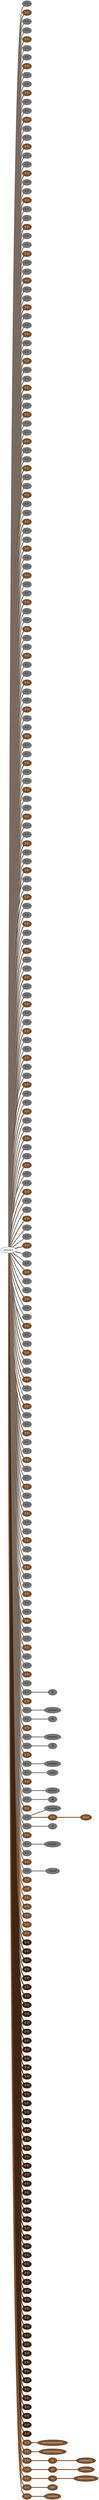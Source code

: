 graph {
 graph [rankdir=LR]
"1" [qtype="pendant_node", pendant_colors="#777777", pendant_ply="S", pendant_attach="U", pendant_length="0.0", label="S U", style=filled, fillcolor="#777777", fontcolor="#000000"]
"primary" -- "1" [qtype="pendant_link",penwidth=5,color="#777777"]
"2" [qtype="pendant_node", pendant_colors="#7D512D", pendant_ply="S", pendant_attach="U", pendant_length="0.0", label="S U", style=filled, fillcolor="#7D512D", fontcolor="#ffffff"]
"primary" -- "2" [qtype="pendant_link",penwidth=5,color="#7D512D"]
"3" [qtype="pendant_node", pendant_colors="#777777", pendant_ply="S", pendant_attach="U", pendant_length="0.0", label="S U", style=filled, fillcolor="#777777", fontcolor="#000000"]
"primary" -- "3" [qtype="pendant_link",penwidth=5,color="#777777"]
"4" [qtype="pendant_node", pendant_colors="#777777", pendant_ply="S", pendant_attach="U", pendant_length="0.0", label="S U", style=filled, fillcolor="#777777", fontcolor="#000000"]
"primary" -- "4" [qtype="pendant_link",penwidth=5,color="#777777"]
"5" [qtype="pendant_node", pendant_colors="#7D512D", pendant_ply="S", pendant_attach="U", pendant_length="0.0", label="S U", style=filled, fillcolor="#7D512D", fontcolor="#ffffff"]
"primary" -- "5" [qtype="pendant_link",penwidth=5,color="#7D512D"]
"6" [qtype="pendant_node", pendant_colors="#777777", pendant_ply="S", pendant_attach="U", pendant_length="0.0", label="S U", style=filled, fillcolor="#777777", fontcolor="#000000"]
"primary" -- "6" [qtype="pendant_link",penwidth=5,color="#777777"]
"7" [qtype="pendant_node", pendant_colors="#777777", pendant_ply="S", pendant_attach="U", pendant_length="0.0", label="S U", style=filled, fillcolor="#777777", fontcolor="#000000"]
"primary" -- "7" [qtype="pendant_link",penwidth=5,color="#777777"]
"8" [qtype="pendant_node", pendant_colors="#7D512D", pendant_ply="S", pendant_attach="U", pendant_length="0.0", label="S U", style=filled, fillcolor="#7D512D", fontcolor="#ffffff"]
"primary" -- "8" [qtype="pendant_link",penwidth=5,color="#7D512D"]
"9" [qtype="pendant_node", pendant_colors="#777777", pendant_ply="S", pendant_attach="U", pendant_length="0.0", label="S U", style=filled, fillcolor="#777777", fontcolor="#000000"]
"primary" -- "9" [qtype="pendant_link",penwidth=5,color="#777777"]
"10" [qtype="pendant_node", pendant_colors="#777777", pendant_ply="S", pendant_attach="U", pendant_length="0.0", label="S U", style=filled, fillcolor="#777777", fontcolor="#000000"]
"primary" -- "10" [qtype="pendant_link",penwidth=5,color="#777777"]
"11" [qtype="pendant_node", pendant_colors="#7D512D", pendant_ply="S", pendant_attach="U", pendant_length="0.0", label="S U", style=filled, fillcolor="#7D512D", fontcolor="#ffffff"]
"primary" -- "11" [qtype="pendant_link",penwidth=5,color="#7D512D"]
"12" [qtype="pendant_node", pendant_colors="#777777", pendant_ply="S", pendant_attach="U", pendant_length="0.0", label="S U", style=filled, fillcolor="#777777", fontcolor="#000000"]
"primary" -- "12" [qtype="pendant_link",penwidth=5,color="#777777"]
"13" [qtype="pendant_node", pendant_colors="#777777", pendant_ply="S", pendant_attach="U", pendant_length="0.0", label="S U", style=filled, fillcolor="#777777", fontcolor="#000000"]
"primary" -- "13" [qtype="pendant_link",penwidth=5,color="#777777"]
"14" [qtype="pendant_node", pendant_colors="#7D512D", pendant_ply="S", pendant_attach="U", pendant_length="0.0", label="S U", style=filled, fillcolor="#7D512D", fontcolor="#ffffff"]
"primary" -- "14" [qtype="pendant_link",penwidth=5,color="#7D512D"]
"15" [qtype="pendant_node", pendant_colors="#777777", pendant_ply="S", pendant_attach="U", pendant_length="0.0", label="S U", style=filled, fillcolor="#777777", fontcolor="#000000"]
"primary" -- "15" [qtype="pendant_link",penwidth=5,color="#777777"]
"16" [qtype="pendant_node", pendant_colors="#777777", pendant_ply="S", pendant_attach="U", pendant_length="0.0", label="S U", style=filled, fillcolor="#777777", fontcolor="#000000"]
"primary" -- "16" [qtype="pendant_link",penwidth=5,color="#777777"]
"17" [qtype="pendant_node", pendant_colors="#7D512D", pendant_ply="S", pendant_attach="U", pendant_length="0.0", label="S U", style=filled, fillcolor="#7D512D", fontcolor="#ffffff"]
"primary" -- "17" [qtype="pendant_link",penwidth=5,color="#7D512D"]
"18" [qtype="pendant_node", pendant_colors="#777777", pendant_ply="S", pendant_attach="U", pendant_length="0.0", label="S U", style=filled, fillcolor="#777777", fontcolor="#000000"]
"primary" -- "18" [qtype="pendant_link",penwidth=5,color="#777777"]
"19" [qtype="pendant_node", pendant_colors="#777777", pendant_ply="S", pendant_attach="U", pendant_length="0.0", label="S U", style=filled, fillcolor="#777777", fontcolor="#000000"]
"primary" -- "19" [qtype="pendant_link",penwidth=5,color="#777777"]
"20" [qtype="pendant_node", pendant_colors="#7D512D", pendant_ply="S", pendant_attach="U", pendant_length="0.0", label="S U", style=filled, fillcolor="#7D512D", fontcolor="#ffffff"]
"primary" -- "20" [qtype="pendant_link",penwidth=5,color="#7D512D"]
"21" [qtype="pendant_node", pendant_colors="#777777", pendant_ply="S", pendant_attach="U", pendant_length="0.0", label="S U", style=filled, fillcolor="#777777", fontcolor="#000000"]
"primary" -- "21" [qtype="pendant_link",penwidth=5,color="#777777"]
"22" [qtype="pendant_node", pendant_colors="#777777", pendant_ply="S", pendant_attach="U", pendant_length="0.0", label="S U", style=filled, fillcolor="#777777", fontcolor="#000000"]
"primary" -- "22" [qtype="pendant_link",penwidth=5,color="#777777"]
"23" [qtype="pendant_node", pendant_colors="#7D512D", pendant_ply="S", pendant_attach="U", pendant_length="0.0", label="S U", style=filled, fillcolor="#7D512D", fontcolor="#ffffff"]
"primary" -- "23" [qtype="pendant_link",penwidth=5,color="#7D512D"]
"24" [qtype="pendant_node", pendant_colors="#777777", pendant_ply="S", pendant_attach="U", pendant_length="0.0", label="S U", style=filled, fillcolor="#777777", fontcolor="#000000"]
"primary" -- "24" [qtype="pendant_link",penwidth=5,color="#777777"]
"25" [qtype="pendant_node", pendant_colors="#777777", pendant_ply="S", pendant_attach="U", pendant_length="0.0", label="S U", style=filled, fillcolor="#777777", fontcolor="#000000"]
"primary" -- "25" [qtype="pendant_link",penwidth=5,color="#777777"]
"26" [qtype="pendant_node", pendant_colors="#7D512D", pendant_ply="S", pendant_attach="U", pendant_length="0.0", label="S U", style=filled, fillcolor="#7D512D", fontcolor="#ffffff"]
"primary" -- "26" [qtype="pendant_link",penwidth=5,color="#7D512D"]
"27" [qtype="pendant_node", pendant_colors="#777777", pendant_ply="S", pendant_attach="U", pendant_length="0.0", label="S U", style=filled, fillcolor="#777777", fontcolor="#000000"]
"primary" -- "27" [qtype="pendant_link",penwidth=5,color="#777777"]
"28" [qtype="pendant_node", pendant_colors="#777777", pendant_ply="S", pendant_attach="U", pendant_length="0.0", label="S U", style=filled, fillcolor="#777777", fontcolor="#000000"]
"primary" -- "28" [qtype="pendant_link",penwidth=5,color="#777777"]
"29" [qtype="pendant_node", pendant_colors="#7D512D", pendant_ply="S", pendant_attach="U", pendant_length="0.0", label="S U", style=filled, fillcolor="#7D512D", fontcolor="#ffffff"]
"primary" -- "29" [qtype="pendant_link",penwidth=5,color="#7D512D"]
"30" [qtype="pendant_node", pendant_colors="#777777", pendant_ply="S", pendant_attach="U", pendant_length="0.0", label="S U", style=filled, fillcolor="#777777", fontcolor="#000000"]
"primary" -- "30" [qtype="pendant_link",penwidth=5,color="#777777"]
"31" [qtype="pendant_node", pendant_colors="#777777", pendant_ply="S", pendant_attach="U", pendant_length="0.0", label="S U", style=filled, fillcolor="#777777", fontcolor="#000000"]
"primary" -- "31" [qtype="pendant_link",penwidth=5,color="#777777"]
"32" [qtype="pendant_node", pendant_colors="#7D512D", pendant_ply="S", pendant_attach="U", pendant_length="0.0", label="S U", style=filled, fillcolor="#7D512D", fontcolor="#ffffff"]
"primary" -- "32" [qtype="pendant_link",penwidth=5,color="#7D512D"]
"33" [qtype="pendant_node", pendant_colors="#777777", pendant_ply="S", pendant_attach="U", pendant_length="0.0", label="S U", style=filled, fillcolor="#777777", fontcolor="#000000"]
"primary" -- "33" [qtype="pendant_link",penwidth=5,color="#777777"]
"34" [qtype="pendant_node", pendant_colors="#777777", pendant_ply="S", pendant_attach="U", pendant_length="0.0", label="S U", style=filled, fillcolor="#777777", fontcolor="#000000"]
"primary" -- "34" [qtype="pendant_link",penwidth=5,color="#777777"]
"35" [qtype="pendant_node", pendant_colors="#7D512D", pendant_ply="S", pendant_attach="U", pendant_length="0.0", label="S U", style=filled, fillcolor="#7D512D", fontcolor="#ffffff"]
"primary" -- "35" [qtype="pendant_link",penwidth=5,color="#7D512D"]
"36" [qtype="pendant_node", pendant_colors="#777777", pendant_ply="S", pendant_attach="U", pendant_length="0.0", label="S U", style=filled, fillcolor="#777777", fontcolor="#000000"]
"primary" -- "36" [qtype="pendant_link",penwidth=5,color="#777777"]
"37" [qtype="pendant_node", pendant_colors="#777777", pendant_ply="S", pendant_attach="U", pendant_length="0.0", label="S U", style=filled, fillcolor="#777777", fontcolor="#000000"]
"primary" -- "37" [qtype="pendant_link",penwidth=5,color="#777777"]
"38" [qtype="pendant_node", pendant_colors="#7D512D", pendant_ply="S", pendant_attach="U", pendant_length="0.0", label="S U", style=filled, fillcolor="#7D512D", fontcolor="#ffffff"]
"primary" -- "38" [qtype="pendant_link",penwidth=5,color="#7D512D"]
"39" [qtype="pendant_node", pendant_colors="#777777", pendant_ply="S", pendant_attach="U", pendant_length="0.0", label="S U", style=filled, fillcolor="#777777", fontcolor="#000000"]
"primary" -- "39" [qtype="pendant_link",penwidth=5,color="#777777"]
"40" [qtype="pendant_node", pendant_colors="#777777", pendant_ply="S", pendant_attach="U", pendant_length="0.0", label="S U", style=filled, fillcolor="#777777", fontcolor="#000000"]
"primary" -- "40" [qtype="pendant_link",penwidth=5,color="#777777"]
"41" [qtype="pendant_node", pendant_colors="#7D512D", pendant_ply="S", pendant_attach="U", pendant_length="0.0", label="S U", style=filled, fillcolor="#7D512D", fontcolor="#ffffff"]
"primary" -- "41" [qtype="pendant_link",penwidth=5,color="#7D512D"]
"42" [qtype="pendant_node", pendant_colors="#777777", pendant_ply="S", pendant_attach="U", pendant_length="0.0", label="S U", style=filled, fillcolor="#777777", fontcolor="#000000"]
"primary" -- "42" [qtype="pendant_link",penwidth=5,color="#777777"]
"43" [qtype="pendant_node", pendant_colors="#777777", pendant_ply="S", pendant_attach="U", pendant_length="0.0", label="S U", style=filled, fillcolor="#777777", fontcolor="#000000"]
"primary" -- "43" [qtype="pendant_link",penwidth=5,color="#777777"]
"44" [qtype="pendant_node", pendant_colors="#7D512D", pendant_ply="S", pendant_attach="U", pendant_length="0.0", label="S U", style=filled, fillcolor="#7D512D", fontcolor="#ffffff"]
"primary" -- "44" [qtype="pendant_link",penwidth=5,color="#7D512D"]
"45" [qtype="pendant_node", pendant_colors="#777777", pendant_ply="S", pendant_attach="U", pendant_length="0.0", label="S U", style=filled, fillcolor="#777777", fontcolor="#000000"]
"primary" -- "45" [qtype="pendant_link",penwidth=5,color="#777777"]
"46" [qtype="pendant_node", pendant_colors="#777777", pendant_ply="S", pendant_attach="U", pendant_length="0.0", label="S U", style=filled, fillcolor="#777777", fontcolor="#000000"]
"primary" -- "46" [qtype="pendant_link",penwidth=5,color="#777777"]
"47" [qtype="pendant_node", pendant_colors="#7D512D", pendant_ply="S", pendant_attach="U", pendant_length="0.0", label="S U", style=filled, fillcolor="#7D512D", fontcolor="#ffffff"]
"primary" -- "47" [qtype="pendant_link",penwidth=5,color="#7D512D"]
"48" [qtype="pendant_node", pendant_colors="#777777", pendant_ply="S", pendant_attach="U", pendant_length="0.0", label="S U", style=filled, fillcolor="#777777", fontcolor="#000000"]
"primary" -- "48" [qtype="pendant_link",penwidth=5,color="#777777"]
"49" [qtype="pendant_node", pendant_colors="#777777", pendant_ply="S", pendant_attach="U", pendant_length="0.0", label="S U", style=filled, fillcolor="#777777", fontcolor="#000000"]
"primary" -- "49" [qtype="pendant_link",penwidth=5,color="#777777"]
"50" [qtype="pendant_node", pendant_colors="#7D512D", pendant_ply="S", pendant_attach="U", pendant_length="0.0", label="S U", style=filled, fillcolor="#7D512D", fontcolor="#ffffff"]
"primary" -- "50" [qtype="pendant_link",penwidth=5,color="#7D512D"]
"51" [qtype="pendant_node", pendant_colors="#777777", pendant_ply="S", pendant_attach="U", pendant_length="0.0", label="S U", style=filled, fillcolor="#777777", fontcolor="#000000"]
"primary" -- "51" [qtype="pendant_link",penwidth=5,color="#777777"]
"52" [qtype="pendant_node", pendant_colors="#777777", pendant_ply="S", pendant_attach="U", pendant_length="0.0", label="S U", style=filled, fillcolor="#777777", fontcolor="#000000"]
"primary" -- "52" [qtype="pendant_link",penwidth=5,color="#777777"]
"53" [qtype="pendant_node", pendant_colors="#7D512D", pendant_ply="S", pendant_attach="U", pendant_length="0.0", label="S U", style=filled, fillcolor="#7D512D", fontcolor="#ffffff"]
"primary" -- "53" [qtype="pendant_link",penwidth=5,color="#7D512D"]
"54" [qtype="pendant_node", pendant_colors="#777777", pendant_ply="S", pendant_attach="U", pendant_length="0.0", label="S U", style=filled, fillcolor="#777777", fontcolor="#000000"]
"primary" -- "54" [qtype="pendant_link",penwidth=5,color="#777777"]
"55" [qtype="pendant_node", pendant_colors="#777777", pendant_ply="S", pendant_attach="U", pendant_length="0.0", label="S U", style=filled, fillcolor="#777777", fontcolor="#000000"]
"primary" -- "55" [qtype="pendant_link",penwidth=5,color="#777777"]
"56" [qtype="pendant_node", pendant_colors="#7D512D", pendant_ply="S", pendant_attach="U", pendant_length="0.0", label="S U", style=filled, fillcolor="#7D512D", fontcolor="#ffffff"]
"primary" -- "56" [qtype="pendant_link",penwidth=5,color="#7D512D"]
"57" [qtype="pendant_node", pendant_colors="#777777", pendant_ply="S", pendant_attach="U", pendant_length="0.0", label="S U", style=filled, fillcolor="#777777", fontcolor="#000000"]
"primary" -- "57" [qtype="pendant_link",penwidth=5,color="#777777"]
"58" [qtype="pendant_node", pendant_colors="#777777", pendant_ply="S", pendant_attach="U", pendant_length="0.0", label="S U", style=filled, fillcolor="#777777", fontcolor="#000000"]
"primary" -- "58" [qtype="pendant_link",penwidth=5,color="#777777"]
"59" [qtype="pendant_node", pendant_colors="#7D512D", pendant_ply="S", pendant_attach="U", pendant_length="0.0", label="S U", style=filled, fillcolor="#7D512D", fontcolor="#ffffff"]
"primary" -- "59" [qtype="pendant_link",penwidth=5,color="#7D512D"]
"60" [qtype="pendant_node", pendant_colors="#777777", pendant_ply="S", pendant_attach="U", pendant_length="0.0", label="S U", style=filled, fillcolor="#777777", fontcolor="#000000"]
"primary" -- "60" [qtype="pendant_link",penwidth=5,color="#777777"]
"61" [qtype="pendant_node", pendant_colors="#777777", pendant_ply="S", pendant_attach="U", pendant_length="0.0", label="S U", style=filled, fillcolor="#777777", fontcolor="#000000"]
"primary" -- "61" [qtype="pendant_link",penwidth=5,color="#777777"]
"62" [qtype="pendant_node", pendant_colors="#7D512D", pendant_ply="S", pendant_attach="U", pendant_length="0.0", label="S U", style=filled, fillcolor="#7D512D", fontcolor="#ffffff"]
"primary" -- "62" [qtype="pendant_link",penwidth=5,color="#7D512D"]
"63" [qtype="pendant_node", pendant_colors="#777777", pendant_ply="S", pendant_attach="U", pendant_length="0.0", label="S U", style=filled, fillcolor="#777777", fontcolor="#000000"]
"primary" -- "63" [qtype="pendant_link",penwidth=5,color="#777777"]
"64" [qtype="pendant_node", pendant_colors="#777777", pendant_ply="S", pendant_attach="U", pendant_length="0.0", label="S U", style=filled, fillcolor="#777777", fontcolor="#000000"]
"primary" -- "64" [qtype="pendant_link",penwidth=5,color="#777777"]
"65" [qtype="pendant_node", pendant_colors="#7D512D", pendant_ply="S", pendant_attach="U", pendant_length="0.0", label="S U", style=filled, fillcolor="#7D512D", fontcolor="#ffffff"]
"primary" -- "65" [qtype="pendant_link",penwidth=5,color="#7D512D"]
"66" [qtype="pendant_node", pendant_colors="#777777", pendant_ply="S", pendant_attach="U", pendant_length="0.0", label="S U", style=filled, fillcolor="#777777", fontcolor="#000000"]
"primary" -- "66" [qtype="pendant_link",penwidth=5,color="#777777"]
"67" [qtype="pendant_node", pendant_colors="#777777", pendant_ply="S", pendant_attach="U", pendant_length="0.0", label="S U", style=filled, fillcolor="#777777", fontcolor="#000000"]
"primary" -- "67" [qtype="pendant_link",penwidth=5,color="#777777"]
"68" [qtype="pendant_node", pendant_colors="#7D512D", pendant_ply="S", pendant_attach="U", pendant_length="0.0", label="S U", style=filled, fillcolor="#7D512D", fontcolor="#ffffff"]
"primary" -- "68" [qtype="pendant_link",penwidth=5,color="#7D512D"]
"69" [qtype="pendant_node", pendant_colors="#777777", pendant_ply="S", pendant_attach="U", pendant_length="0.0", label="S U", style=filled, fillcolor="#777777", fontcolor="#000000"]
"primary" -- "69" [qtype="pendant_link",penwidth=5,color="#777777"]
"70" [qtype="pendant_node", pendant_colors="#777777", pendant_ply="S", pendant_attach="U", pendant_length="0.0", label="S U", style=filled, fillcolor="#777777", fontcolor="#000000"]
"primary" -- "70" [qtype="pendant_link",penwidth=5,color="#777777"]
"71" [qtype="pendant_node", pendant_colors="#7D512D", pendant_ply="S", pendant_attach="U", pendant_length="0.0", label="S U", style=filled, fillcolor="#7D512D", fontcolor="#ffffff"]
"primary" -- "71" [qtype="pendant_link",penwidth=5,color="#7D512D"]
"72" [qtype="pendant_node", pendant_colors="#777777", pendant_ply="S", pendant_attach="U", pendant_length="0.0", label="S U", style=filled, fillcolor="#777777", fontcolor="#000000"]
"primary" -- "72" [qtype="pendant_link",penwidth=5,color="#777777"]
"73" [qtype="pendant_node", pendant_colors="#777777", pendant_ply="S", pendant_attach="U", pendant_length="0.0", label="S U", style=filled, fillcolor="#777777", fontcolor="#000000"]
"primary" -- "73" [qtype="pendant_link",penwidth=5,color="#777777"]
"74" [qtype="pendant_node", pendant_colors="#7D512D", pendant_ply="S", pendant_attach="U", pendant_length="0.0", label="S U", style=filled, fillcolor="#7D512D", fontcolor="#ffffff"]
"primary" -- "74" [qtype="pendant_link",penwidth=5,color="#7D512D"]
"75" [qtype="pendant_node", pendant_colors="#777777", pendant_ply="S", pendant_attach="U", pendant_length="0.0", label="S U", style=filled, fillcolor="#777777", fontcolor="#000000"]
"primary" -- "75" [qtype="pendant_link",penwidth=5,color="#777777"]
"76" [qtype="pendant_node", pendant_colors="#777777", pendant_ply="S", pendant_attach="U", pendant_length="0.0", label="S U", style=filled, fillcolor="#777777", fontcolor="#000000"]
"primary" -- "76" [qtype="pendant_link",penwidth=5,color="#777777"]
"77" [qtype="pendant_node", pendant_colors="#7D512D", pendant_ply="S", pendant_attach="U", pendant_length="0.0", label="S U", style=filled, fillcolor="#7D512D", fontcolor="#ffffff"]
"primary" -- "77" [qtype="pendant_link",penwidth=5,color="#7D512D"]
"78" [qtype="pendant_node", pendant_colors="#777777", pendant_ply="S", pendant_attach="U", pendant_length="0.0", label="S U", style=filled, fillcolor="#777777", fontcolor="#000000"]
"primary" -- "78" [qtype="pendant_link",penwidth=5,color="#777777"]
"79" [qtype="pendant_node", pendant_colors="#777777", pendant_ply="S", pendant_attach="U", pendant_length="0.0", label="S U", style=filled, fillcolor="#777777", fontcolor="#000000"]
"primary" -- "79" [qtype="pendant_link",penwidth=5,color="#777777"]
"80" [qtype="pendant_node", pendant_colors="#7D512D", pendant_ply="S", pendant_attach="U", pendant_length="0.0", label="S U", style=filled, fillcolor="#7D512D", fontcolor="#ffffff"]
"primary" -- "80" [qtype="pendant_link",penwidth=5,color="#7D512D"]
"81" [qtype="pendant_node", pendant_colors="#777777", pendant_ply="S", pendant_attach="U", pendant_length="0.0", label="S U", style=filled, fillcolor="#777777", fontcolor="#000000"]
"primary" -- "81" [qtype="pendant_link",penwidth=5,color="#777777"]
"82" [qtype="pendant_node", pendant_colors="#777777", pendant_ply="S", pendant_attach="U", pendant_length="0.0", label="S U", style=filled, fillcolor="#777777", fontcolor="#000000"]
"primary" -- "82" [qtype="pendant_link",penwidth=5,color="#777777"]
"83" [qtype="pendant_node", pendant_colors="#7D512D", pendant_ply="S", pendant_attach="U", pendant_length="0.0", label="S U", style=filled, fillcolor="#7D512D", fontcolor="#ffffff"]
"primary" -- "83" [qtype="pendant_link",penwidth=5,color="#7D512D"]
"84" [qtype="pendant_node", pendant_colors="#777777", pendant_ply="S", pendant_attach="U", pendant_length="0.0", label="S U", style=filled, fillcolor="#777777", fontcolor="#000000"]
"primary" -- "84" [qtype="pendant_link",penwidth=5,color="#777777"]
"85" [qtype="pendant_node", pendant_colors="#777777", pendant_ply="S", pendant_attach="U", pendant_length="0.0", label="S U", style=filled, fillcolor="#777777", fontcolor="#000000"]
"primary" -- "85" [qtype="pendant_link",penwidth=5,color="#777777"]
"86" [qtype="pendant_node", pendant_colors="#7D512D", pendant_ply="S", pendant_attach="U", pendant_length="0.0", label="S U", style=filled, fillcolor="#7D512D", fontcolor="#ffffff"]
"primary" -- "86" [qtype="pendant_link",penwidth=5,color="#7D512D"]
"87" [qtype="pendant_node", pendant_colors="#777777", pendant_ply="S", pendant_attach="U", pendant_length="0.0", label="S U", style=filled, fillcolor="#777777", fontcolor="#000000"]
"primary" -- "87" [qtype="pendant_link",penwidth=5,color="#777777"]
"88" [qtype="pendant_node", pendant_colors="#777777", pendant_ply="S", pendant_attach="U", pendant_length="0.0", label="S U", style=filled, fillcolor="#777777", fontcolor="#000000"]
"primary" -- "88" [qtype="pendant_link",penwidth=5,color="#777777"]
"89" [qtype="pendant_node", pendant_colors="#7D512D", pendant_ply="S", pendant_attach="U", pendant_length="0.0", label="S U", style=filled, fillcolor="#7D512D", fontcolor="#ffffff"]
"primary" -- "89" [qtype="pendant_link",penwidth=5,color="#7D512D"]
"90" [qtype="pendant_node", pendant_colors="#777777", pendant_ply="S", pendant_attach="U", pendant_length="0.0", label="S U", style=filled, fillcolor="#777777", fontcolor="#000000"]
"primary" -- "90" [qtype="pendant_link",penwidth=5,color="#777777"]
"91" [qtype="pendant_node", pendant_colors="#777777", pendant_ply="S", pendant_attach="U", pendant_length="0.0", label="S U", style=filled, fillcolor="#777777", fontcolor="#000000"]
"primary" -- "91" [qtype="pendant_link",penwidth=5,color="#777777"]
"92" [qtype="pendant_node", pendant_colors="#7D512D", pendant_ply="S", pendant_attach="U", pendant_length="0.0", label="S U", style=filled, fillcolor="#7D512D", fontcolor="#ffffff"]
"primary" -- "92" [qtype="pendant_link",penwidth=5,color="#7D512D"]
"93" [qtype="pendant_node", pendant_colors="#777777", pendant_ply="S", pendant_attach="U", pendant_length="0.0", label="S U", style=filled, fillcolor="#777777", fontcolor="#000000"]
"primary" -- "93" [qtype="pendant_link",penwidth=5,color="#777777"]
"94" [qtype="pendant_node", pendant_colors="#777777", pendant_ply="S", pendant_attach="U", pendant_length="0.0", label="S U", style=filled, fillcolor="#777777", fontcolor="#000000"]
"primary" -- "94" [qtype="pendant_link",penwidth=5,color="#777777"]
"95" [qtype="pendant_node", pendant_colors="#7D512D", pendant_ply="S", pendant_attach="U", pendant_length="0.0", label="S U", style=filled, fillcolor="#7D512D", fontcolor="#ffffff"]
"primary" -- "95" [qtype="pendant_link",penwidth=5,color="#7D512D"]
"96" [qtype="pendant_node", pendant_colors="#777777", pendant_ply="S", pendant_attach="U", pendant_length="0.0", label="S U", style=filled, fillcolor="#777777", fontcolor="#000000"]
"primary" -- "96" [qtype="pendant_link",penwidth=5,color="#777777"]
"97" [qtype="pendant_node", pendant_colors="#777777", pendant_ply="S", pendant_attach="U", pendant_length="0.0", label="S U", style=filled, fillcolor="#777777", fontcolor="#000000"]
"primary" -- "97" [qtype="pendant_link",penwidth=5,color="#777777"]
"98" [qtype="pendant_node", pendant_colors="#7D512D", pendant_ply="S", pendant_attach="U", pendant_length="0.0", label="S U", style=filled, fillcolor="#7D512D", fontcolor="#ffffff"]
"primary" -- "98" [qtype="pendant_link",penwidth=5,color="#7D512D"]
"99" [qtype="pendant_node", pendant_colors="#777777", pendant_ply="S", pendant_attach="U", pendant_length="0.0", label="S U", style=filled, fillcolor="#777777", fontcolor="#000000"]
"primary" -- "99" [qtype="pendant_link",penwidth=5,color="#777777"]
"100" [qtype="pendant_node", pendant_colors="#777777", pendant_ply="S", pendant_attach="U", pendant_length="0.0", label="S U", style=filled, fillcolor="#777777", fontcolor="#000000"]
"primary" -- "100" [qtype="pendant_link",penwidth=5,color="#777777"]
"101" [qtype="pendant_node", pendant_colors="#7D512D", pendant_ply="S", pendant_attach="U", pendant_length="0.0", label="S U", style=filled, fillcolor="#7D512D", fontcolor="#ffffff"]
"primary" -- "101" [qtype="pendant_link",penwidth=5,color="#7D512D"]
"102" [qtype="pendant_node", pendant_colors="#777777", pendant_ply="S", pendant_attach="U", pendant_length="0.0", label="S U", style=filled, fillcolor="#777777", fontcolor="#000000"]
"primary" -- "102" [qtype="pendant_link",penwidth=5,color="#777777"]
"103" [qtype="pendant_node", pendant_colors="#777777", pendant_ply="S", pendant_attach="U", pendant_length="0.0", label="S U", style=filled, fillcolor="#777777", fontcolor="#000000"]
"primary" -- "103" [qtype="pendant_link",penwidth=5,color="#777777"]
"104" [qtype="pendant_node", pendant_colors="#7D512D", pendant_ply="S", pendant_attach="U", pendant_length="0.0", label="S U", style=filled, fillcolor="#7D512D", fontcolor="#ffffff"]
"primary" -- "104" [qtype="pendant_link",penwidth=5,color="#7D512D"]
"105" [qtype="pendant_node", pendant_colors="#777777", pendant_ply="S", pendant_attach="U", pendant_length="0.0", label="S U", style=filled, fillcolor="#777777", fontcolor="#000000"]
"primary" -- "105" [qtype="pendant_link",penwidth=5,color="#777777"]
"106" [qtype="pendant_node", pendant_colors="#777777", pendant_ply="S", pendant_attach="U", pendant_length="0.0", label="S U", style=filled, fillcolor="#777777", fontcolor="#000000"]
"primary" -- "106" [qtype="pendant_link",penwidth=5,color="#777777"]
"107" [qtype="pendant_node", pendant_colors="#7D512D", pendant_ply="S", pendant_attach="U", pendant_length="0.0", label="S U", style=filled, fillcolor="#7D512D", fontcolor="#ffffff"]
"primary" -- "107" [qtype="pendant_link",penwidth=5,color="#7D512D"]
"108" [qtype="pendant_node", pendant_colors="#777777", pendant_ply="S", pendant_attach="U", pendant_length="0.0", label="S U", style=filled, fillcolor="#777777", fontcolor="#000000"]
"primary" -- "108" [qtype="pendant_link",penwidth=5,color="#777777"]
"109" [qtype="pendant_node", pendant_colors="#777777", pendant_ply="S", pendant_attach="U", pendant_length="0.0", label="S U", style=filled, fillcolor="#777777", fontcolor="#000000"]
"primary" -- "109" [qtype="pendant_link",penwidth=5,color="#777777"]
"110" [qtype="pendant_node", pendant_colors="#7D512D", pendant_ply="S", pendant_attach="U", pendant_length="0.0", label="S U", style=filled, fillcolor="#7D512D", fontcolor="#ffffff"]
"primary" -- "110" [qtype="pendant_link",penwidth=5,color="#7D512D"]
"111" [qtype="pendant_node", pendant_colors="#777777", pendant_ply="S", pendant_attach="U", pendant_length="0.0", label="S U", style=filled, fillcolor="#777777", fontcolor="#000000"]
"primary" -- "111" [qtype="pendant_link",penwidth=5,color="#777777"]
"112" [qtype="pendant_node", pendant_colors="#777777", pendant_ply="S", pendant_attach="U", pendant_length="0.0", label="S U", style=filled, fillcolor="#777777", fontcolor="#000000"]
"primary" -- "112" [qtype="pendant_link",penwidth=5,color="#777777"]
"113" [qtype="pendant_node", pendant_colors="#7D512D", pendant_ply="S", pendant_attach="U", pendant_length="0.0", label="S U", style=filled, fillcolor="#7D512D", fontcolor="#ffffff"]
"primary" -- "113" [qtype="pendant_link",penwidth=5,color="#7D512D"]
"114" [qtype="pendant_node", pendant_colors="#777777", pendant_ply="S", pendant_attach="U", pendant_length="0.0", label="S U", style=filled, fillcolor="#777777", fontcolor="#000000"]
"primary" -- "114" [qtype="pendant_link",penwidth=5,color="#777777"]
"115" [qtype="pendant_node", pendant_colors="#777777", pendant_ply="S", pendant_attach="U", pendant_length="0.0", label="S U", style=filled, fillcolor="#777777", fontcolor="#000000"]
"primary" -- "115" [qtype="pendant_link",penwidth=5,color="#777777"]
"116" [qtype="pendant_node", pendant_colors="#7D512D", pendant_ply="S", pendant_attach="U", pendant_length="0.0", label="S U", style=filled, fillcolor="#7D512D", fontcolor="#ffffff"]
"primary" -- "116" [qtype="pendant_link",penwidth=5,color="#7D512D"]
"117" [qtype="pendant_node", pendant_colors="#777777", pendant_ply="S", pendant_attach="U", pendant_length="0.0", label="S U", style=filled, fillcolor="#777777", fontcolor="#000000"]
"primary" -- "117" [qtype="pendant_link",penwidth=5,color="#777777"]
"118" [qtype="pendant_node", pendant_colors="#777777", pendant_ply="S", pendant_attach="U", pendant_length="0.0", label="S U", style=filled, fillcolor="#777777", fontcolor="#000000"]
"primary" -- "118" [qtype="pendant_link",penwidth=5,color="#777777"]
"119" [qtype="pendant_node", pendant_colors="#7D512D", pendant_ply="S", pendant_attach="U", pendant_length="0.0", label="S U", style=filled, fillcolor="#7D512D", fontcolor="#ffffff"]
"primary" -- "119" [qtype="pendant_link",penwidth=5,color="#7D512D"]
"120" [qtype="pendant_node", pendant_colors="#777777", pendant_ply="S", pendant_attach="U", pendant_length="0.0", label="S U", style=filled, fillcolor="#777777", fontcolor="#000000"]
"primary" -- "120" [qtype="pendant_link",penwidth=5,color="#777777"]
"121" [qtype="pendant_node", pendant_colors="#777777", pendant_ply="S", pendant_attach="U", pendant_length="0.0", label="S U", style=filled, fillcolor="#777777", fontcolor="#000000"]
"primary" -- "121" [qtype="pendant_link",penwidth=5,color="#777777"]
"122" [qtype="pendant_node", pendant_colors="#7D512D", pendant_ply="S", pendant_attach="U", pendant_length="0.0", label="S U", style=filled, fillcolor="#7D512D", fontcolor="#ffffff"]
"primary" -- "122" [qtype="pendant_link",penwidth=5,color="#7D512D"]
"123" [qtype="pendant_node", pendant_colors="#777777", pendant_ply="S", pendant_attach="U", pendant_length="0.0", label="S U", style=filled, fillcolor="#777777", fontcolor="#000000"]
"primary" -- "123" [qtype="pendant_link",penwidth=5,color="#777777"]
"124" [qtype="pendant_node", pendant_colors="#777777", pendant_ply="S", pendant_attach="U", pendant_length="0.0", label="S U", style=filled, fillcolor="#777777", fontcolor="#000000"]
"primary" -- "124" [qtype="pendant_link",penwidth=5,color="#777777"]
"125" [qtype="pendant_node", pendant_colors="#7D512D", pendant_ply="S", pendant_attach="U", pendant_length="0.0", label="S U", style=filled, fillcolor="#7D512D", fontcolor="#ffffff"]
"primary" -- "125" [qtype="pendant_link",penwidth=5,color="#7D512D"]
"126" [qtype="pendant_node", pendant_colors="#777777", pendant_ply="S", pendant_attach="U", pendant_length="0.0", label="S U", style=filled, fillcolor="#777777", fontcolor="#000000"]
"primary" -- "126" [qtype="pendant_link",penwidth=5,color="#777777"]
"127" [qtype="pendant_node", pendant_colors="#777777", pendant_ply="S", pendant_attach="U", pendant_length="0.0", label="S U", style=filled, fillcolor="#777777", fontcolor="#000000"]
"primary" -- "127" [qtype="pendant_link",penwidth=5,color="#777777"]
"128" [qtype="pendant_node", pendant_colors="#7D512D", pendant_ply="S", pendant_attach="U", pendant_length="0.0", label="S U", style=filled, fillcolor="#7D512D", fontcolor="#ffffff"]
"primary" -- "128" [qtype="pendant_link",penwidth=5,color="#7D512D"]
"129" [qtype="pendant_node", pendant_colors="#777777", pendant_ply="S", pendant_attach="U", pendant_length="0.0", label="S U", style=filled, fillcolor="#777777", fontcolor="#000000"]
"primary" -- "129" [qtype="pendant_link",penwidth=5,color="#777777"]
"130" [qtype="pendant_node", pendant_colors="#777777", pendant_ply="S", pendant_attach="U", pendant_length="0.0", label="S U", style=filled, fillcolor="#777777", fontcolor="#000000"]
"primary" -- "130" [qtype="pendant_link",penwidth=5,color="#777777"]
"131" [qtype="pendant_node", pendant_colors="#7D512D", pendant_ply="S", pendant_attach="U", pendant_length="0.0", label="S U", style=filled, fillcolor="#7D512D", fontcolor="#ffffff"]
"primary" -- "131" [qtype="pendant_link",penwidth=5,color="#7D512D"]
"132" [qtype="pendant_node", pendant_colors="#777777", pendant_ply="S", pendant_attach="U", pendant_length="0.0", label="S U", style=filled, fillcolor="#777777", fontcolor="#000000"]
"primary" -- "132" [qtype="pendant_link",penwidth=5,color="#777777"]
"133" [qtype="pendant_node", pendant_colors="#777777", pendant_ply="S", pendant_attach="U", pendant_length="0.0", label="S U", style=filled, fillcolor="#777777", fontcolor="#000000"]
"primary" -- "133" [qtype="pendant_link",penwidth=5,color="#777777"]
"134" [qtype="pendant_node", pendant_colors="#7D512D", pendant_ply="S", pendant_attach="U", pendant_length="0.0", label="S U", style=filled, fillcolor="#7D512D", fontcolor="#ffffff"]
"primary" -- "134" [qtype="pendant_link",penwidth=5,color="#7D512D"]
"135" [qtype="pendant_node", pendant_colors="#777777", pendant_ply="S", pendant_attach="U", pendant_length="0.0", label="S U", style=filled, fillcolor="#777777", fontcolor="#000000"]
"primary" -- "135" [qtype="pendant_link",penwidth=5,color="#777777"]
"136" [qtype="pendant_node", pendant_colors="#777777", pendant_ply="S", pendant_attach="U", pendant_length="0.0", label="S U", style=filled, fillcolor="#777777", fontcolor="#000000"]
"primary" -- "136" [qtype="pendant_link",penwidth=5,color="#777777"]
"137" [qtype="pendant_node", pendant_colors="#7D512D", pendant_ply="S", pendant_attach="U", pendant_length="0.0", label="S U", style=filled, fillcolor="#7D512D", fontcolor="#ffffff"]
"primary" -- "137" [qtype="pendant_link",penwidth=5,color="#7D512D"]
"138" [qtype="pendant_node", pendant_colors="#777777", pendant_ply="S", pendant_attach="U", pendant_length="0.0", label="S U", style=filled, fillcolor="#777777", fontcolor="#000000"]
"primary" -- "138" [qtype="pendant_link",penwidth=5,color="#777777"]
"139" [qtype="pendant_node", pendant_colors="#777777", pendant_ply="S", pendant_attach="U", pendant_length="0.0", label="S U", style=filled, fillcolor="#777777", fontcolor="#000000"]
"primary" -- "139" [qtype="pendant_link",penwidth=5,color="#777777"]
"140" [qtype="pendant_node", pendant_colors="#7D512D", pendant_ply="S", pendant_attach="U", pendant_length="0.0", label="S U", style=filled, fillcolor="#7D512D", fontcolor="#ffffff"]
"primary" -- "140" [qtype="pendant_link",penwidth=5,color="#7D512D"]
"141" [qtype="pendant_node", pendant_colors="#777777", pendant_ply="S", pendant_attach="U", pendant_length="0.0", label="S U", style=filled, fillcolor="#777777", fontcolor="#000000"]
"primary" -- "141" [qtype="pendant_link",penwidth=5,color="#777777"]
"142" [qtype="pendant_node", pendant_colors="#777777", pendant_ply="S", pendant_attach="U", pendant_length="0.0", label="S U", style=filled, fillcolor="#777777", fontcolor="#000000"]
"primary" -- "142" [qtype="pendant_link",penwidth=5,color="#777777"]
"143" [qtype="pendant_node", pendant_colors="#7D512D", pendant_ply="S", pendant_attach="U", pendant_length="0.0", label="S U", style=filled, fillcolor="#7D512D", fontcolor="#ffffff"]
"primary" -- "143" [qtype="pendant_link",penwidth=5,color="#7D512D"]
"144" [qtype="pendant_node", pendant_colors="#777777", pendant_ply="S", pendant_attach="U", pendant_length="0.0", label="S U", style=filled, fillcolor="#777777", fontcolor="#000000"]
"primary" -- "144" [qtype="pendant_link",penwidth=5,color="#777777"]
"145" [qtype="pendant_node", pendant_colors="#777777", pendant_ply="S", pendant_attach="U", pendant_length="0.0", label="S U", style=filled, fillcolor="#777777", fontcolor="#000000"]
"primary" -- "145" [qtype="pendant_link",penwidth=5,color="#777777"]
"146" [qtype="pendant_node", pendant_colors="#7D512D", pendant_ply="S", pendant_attach="U", pendant_length="0.0", label="S U", style=filled, fillcolor="#7D512D", fontcolor="#ffffff"]
"primary" -- "146" [qtype="pendant_link",penwidth=5,color="#7D512D"]
"147" [qtype="pendant_node", pendant_colors="#777777", pendant_ply="S", pendant_attach="U", pendant_length="0.0", label="S U", style=filled, fillcolor="#777777", fontcolor="#000000"]
"primary" -- "147" [qtype="pendant_link",penwidth=5,color="#777777"]
"148" [qtype="pendant_node", pendant_colors="#777777", pendant_ply="S", pendant_attach="U", pendant_length="0.0", label="S U", style=filled, fillcolor="#777777", fontcolor="#000000"]
"primary" -- "148" [qtype="pendant_link",penwidth=5,color="#777777"]
"149" [qtype="pendant_node", pendant_colors="#7D512D", pendant_ply="S", pendant_attach="U", pendant_length="0.0", label="S U", style=filled, fillcolor="#7D512D", fontcolor="#ffffff"]
"primary" -- "149" [qtype="pendant_link",penwidth=5,color="#7D512D"]
"150" [qtype="pendant_node", pendant_colors="#777777", pendant_ply="S", pendant_attach="U", pendant_length="0.0", label="S U", style=filled, fillcolor="#777777", fontcolor="#000000"]
"primary" -- "150" [qtype="pendant_link",penwidth=5,color="#777777"]
"151" [qtype="pendant_node", pendant_colors="#777777", pendant_ply="S", pendant_attach="U", pendant_length="0.0", label="S U", style=filled, fillcolor="#777777", fontcolor="#000000"]
"primary" -- "151" [qtype="pendant_link",penwidth=5,color="#777777"]
"152" [qtype="pendant_node", pendant_colors="#7D512D", pendant_ply="S", pendant_attach="U", pendant_length="0.0", label="S U", style=filled, fillcolor="#7D512D", fontcolor="#ffffff"]
"primary" -- "152" [qtype="pendant_link",penwidth=5,color="#7D512D"]
"153" [qtype="pendant_node", pendant_colors="#777777", pendant_ply="S", pendant_attach="U", pendant_length="0.0", label="S U", style=filled, fillcolor="#777777", fontcolor="#000000"]
"primary" -- "153" [qtype="pendant_link",penwidth=5,color="#777777"]
"154" [qtype="pendant_node", pendant_colors="#777777", pendant_ply="S", pendant_attach="U", pendant_length="0.0", label="S U", style=filled, fillcolor="#777777", fontcolor="#000000"]
"primary" -- "154" [qtype="pendant_link",penwidth=5,color="#777777"]
"155" [qtype="pendant_node", pendant_colors="#7D512D", pendant_ply="S", pendant_attach="U", pendant_length="0.0", label="S U", style=filled, fillcolor="#7D512D", fontcolor="#ffffff"]
"primary" -- "155" [qtype="pendant_link",penwidth=5,color="#7D512D"]
"156" [qtype="pendant_node", pendant_colors="#777777", pendant_ply="S", pendant_attach="U", pendant_length="0.0", label="S U", style=filled, fillcolor="#777777", fontcolor="#000000"]
"primary" -- "156" [qtype="pendant_link",penwidth=5,color="#777777"]
"157" [qtype="pendant_node", pendant_colors="#777777", pendant_ply="S", pendant_attach="U", pendant_length="0.0", label="S U", style=filled, fillcolor="#777777", fontcolor="#000000"]
"primary" -- "157" [qtype="pendant_link",penwidth=5,color="#777777"]
"158" [qtype="pendant_node", pendant_colors="#7D512D", pendant_ply="S", pendant_attach="U", pendant_length="0.0", label="S U", style=filled, fillcolor="#7D512D", fontcolor="#ffffff"]
"primary" -- "158" [qtype="pendant_link",penwidth=5,color="#7D512D"]
"159" [qtype="pendant_node", pendant_colors="#777777", pendant_ply="S", pendant_attach="U", pendant_length="0.0", label="S U", style=filled, fillcolor="#777777", fontcolor="#000000"]
"primary" -- "159" [qtype="pendant_link",penwidth=5,color="#777777"]
"160" [qtype="pendant_node", pendant_colors="#777777", pendant_ply="S", pendant_attach="U", pendant_length="0.0", label="S U", style=filled, fillcolor="#777777", fontcolor="#000000"]
"primary" -- "160" [qtype="pendant_link",penwidth=5,color="#777777"]
"161" [qtype="pendant_node", pendant_colors="#7D512D", pendant_ply="S", pendant_attach="U", pendant_length="0.0", label="S U", style=filled, fillcolor="#7D512D", fontcolor="#ffffff"]
"primary" -- "161" [qtype="pendant_link",penwidth=5,color="#7D512D"]
"162" [qtype="pendant_node", pendant_colors="#777777", pendant_ply="S", pendant_attach="U", pendant_length="0.0", label="S U", style=filled, fillcolor="#777777", fontcolor="#000000"]
"primary" -- "162" [qtype="pendant_link",penwidth=5,color="#777777"]
"163" [qtype="pendant_node", pendant_colors="#777777", pendant_ply="S", pendant_attach="U", pendant_length="0.0", label="S U", style=filled, fillcolor="#777777", fontcolor="#000000"]
"primary" -- "163" [qtype="pendant_link",penwidth=5,color="#777777"]
"164" [qtype="pendant_node", pendant_colors="#7D512D", pendant_ply="S", pendant_attach="U", pendant_length="0.0", label="S U", style=filled, fillcolor="#7D512D", fontcolor="#ffffff"]
"primary" -- "164" [qtype="pendant_link",penwidth=5,color="#7D512D"]
"165" [qtype="pendant_node", pendant_colors="#777777", pendant_ply="S", pendant_attach="U", pendant_length="0.0", label="S U", style=filled, fillcolor="#777777", fontcolor="#000000"]
"primary" -- "165" [qtype="pendant_link",penwidth=5,color="#777777"]
"166" [qtype="pendant_node", pendant_colors="#777777", pendant_ply="S", pendant_attach="U", pendant_length="0.0", label="S U", style=filled, fillcolor="#777777", fontcolor="#000000"]
"primary" -- "166" [qtype="pendant_link",penwidth=5,color="#777777"]
"167" [qtype="pendant_node", pendant_colors="#7D512D", pendant_ply="S", pendant_attach="U", pendant_length="0.0", label="S U", style=filled, fillcolor="#7D512D", fontcolor="#ffffff"]
"primary" -- "167" [qtype="pendant_link",penwidth=5,color="#7D512D"]
"168" [qtype="pendant_node", pendant_colors="#777777", pendant_ply="S", pendant_attach="U", pendant_length="0.0", label="S U", style=filled, fillcolor="#777777", fontcolor="#000000"]
"primary" -- "168" [qtype="pendant_link",penwidth=5,color="#777777"]
"169" [qtype="pendant_node", pendant_colors="#777777", pendant_ply="S", pendant_attach="U", pendant_length="0.0", label="S U", style=filled, fillcolor="#777777", fontcolor="#000000"]
"primary" -- "169" [qtype="pendant_link",penwidth=5,color="#777777"]
"170" [qtype="pendant_node", pendant_colors="#7D512D", pendant_ply="S", pendant_attach="U", pendant_length="0.0", label="S U", style=filled, fillcolor="#7D512D", fontcolor="#ffffff"]
"primary" -- "170" [qtype="pendant_link",penwidth=5,color="#7D512D"]
"171" [qtype="pendant_node", pendant_colors="#777777", pendant_ply="S", pendant_attach="U", pendant_length="0.0", label="S U", style=filled, fillcolor="#777777", fontcolor="#000000"]
"primary" -- "171" [qtype="pendant_link",penwidth=5,color="#777777"]
"172" [qtype="pendant_node", pendant_colors="#777777", pendant_ply="S", pendant_attach="U", pendant_length="0.0", label="S U", style=filled, fillcolor="#777777", fontcolor="#000000"]
"primary" -- "172" [qtype="pendant_link",penwidth=5,color="#777777"]
"173" [qtype="pendant_node", pendant_colors="#7D512D", pendant_ply="S", pendant_attach="U", pendant_length="0.0", label="S U", style=filled, fillcolor="#7D512D", fontcolor="#ffffff"]
"primary" -- "173" [qtype="pendant_link",penwidth=5,color="#7D512D"]
"174" [qtype="pendant_node", pendant_colors="#777777", pendant_ply="S", pendant_attach="U", pendant_length="0.0", label="S U", style=filled, fillcolor="#777777", fontcolor="#000000"]
"primary" -- "174" [qtype="pendant_link",penwidth=5,color="#777777"]
"175" [qtype="pendant_node", pendant_colors="#777777", pendant_ply="S", pendant_attach="U", pendant_length="0.0", label="S U", style=filled, fillcolor="#777777", fontcolor="#000000"]
"primary" -- "175" [qtype="pendant_link",penwidth=5,color="#777777"]
"176" [qtype="pendant_node", pendant_colors="#7D512D", pendant_ply="S", pendant_attach="U", pendant_length="0.0", label="S U", style=filled, fillcolor="#7D512D", fontcolor="#ffffff"]
"primary" -- "176" [qtype="pendant_link",penwidth=5,color="#7D512D"]
"177" [qtype="pendant_node", pendant_colors="#777777", pendant_ply="S", pendant_attach="U", pendant_length="0.0", label="S U", style=filled, fillcolor="#777777", fontcolor="#000000"]
"primary" -- "177" [qtype="pendant_link",penwidth=5,color="#777777"]
"178" [qtype="pendant_node", pendant_colors="#777777", pendant_ply="S", pendant_attach="U", pendant_length="0.0", label="S U", style=filled, fillcolor="#777777", fontcolor="#000000"]
"primary" -- "178" [qtype="pendant_link",penwidth=5,color="#777777"]
"179" [qtype="pendant_node", pendant_colors="#7D512D", pendant_ply="S", pendant_attach="U", pendant_length="0.0", label="S U", style=filled, fillcolor="#7D512D", fontcolor="#ffffff"]
"primary" -- "179" [qtype="pendant_link",penwidth=5,color="#7D512D"]
"180" [qtype="pendant_node", pendant_colors="#777777", pendant_ply="S", pendant_attach="U", pendant_length="0.0", label="S U", style=filled, fillcolor="#777777", fontcolor="#000000"]
"primary" -- "180" [qtype="pendant_link",penwidth=5,color="#777777"]
"181" [qtype="pendant_node", pendant_colors="#777777", pendant_ply="S", pendant_attach="U", pendant_length="0.0", label="S U", style=filled, fillcolor="#777777", fontcolor="#000000"]
"primary" -- "181" [qtype="pendant_link",penwidth=5,color="#777777"]
"182" [qtype="pendant_node", pendant_colors="#7D512D", pendant_ply="S", pendant_attach="U", pendant_length="0.0", label="S U", style=filled, fillcolor="#7D512D", fontcolor="#ffffff"]
"primary" -- "182" [qtype="pendant_link",penwidth=5,color="#7D512D"]
"183" [qtype="pendant_node", pendant_colors="#777777", pendant_ply="S", pendant_attach="U", pendant_length="0.0", label="S U", style=filled, fillcolor="#777777", fontcolor="#000000"]
"primary" -- "183" [qtype="pendant_link",penwidth=5,color="#777777"]
"184" [qtype="pendant_node", pendant_colors="#777777", pendant_ply="S", pendant_attach="U", pendant_length="0.0", label="S U", style=filled, fillcolor="#777777", fontcolor="#000000"]
"primary" -- "184" [qtype="pendant_link",penwidth=5,color="#777777"]
"185" [qtype="pendant_node", pendant_colors="#7D512D", pendant_ply="S", pendant_attach="U", pendant_length="0.0", label="S U", style=filled, fillcolor="#7D512D", fontcolor="#ffffff"]
"primary" -- "185" [qtype="pendant_link",penwidth=5,color="#7D512D"]
"186" [qtype="pendant_node", pendant_colors="#777777", pendant_ply="S", pendant_attach="U", pendant_length="0.0", label="S U", style=filled, fillcolor="#777777", fontcolor="#000000"]
"primary" -- "186" [qtype="pendant_link",penwidth=5,color="#777777"]
"187" [qtype="pendant_node", pendant_colors="#777777", pendant_ply="S", pendant_attach="U", pendant_length="0.0", label="S U", style=filled, fillcolor="#777777", fontcolor="#000000"]
"primary" -- "187" [qtype="pendant_link",penwidth=5,color="#777777"]
"188" [qtype="pendant_node", pendant_colors="#7D512D", pendant_ply="S", pendant_attach="U", pendant_length="0.0", label="S U", style=filled, fillcolor="#7D512D", fontcolor="#ffffff"]
"primary" -- "188" [qtype="pendant_link",penwidth=5,color="#7D512D"]
"189" [qtype="pendant_node", pendant_colors="#777777", pendant_ply="S", pendant_attach="U", pendant_length="0.0", label="S U", style=filled, fillcolor="#777777", fontcolor="#000000"]
"primary" -- "189" [qtype="pendant_link",penwidth=5,color="#777777"]
"190" [qtype="pendant_node", pendant_colors="#777777", pendant_ply="S", pendant_attach="U", pendant_length="27.5", label="S U", style=filled, fillcolor="#777777", fontcolor="#000000"]
"primary" -- "190" [qtype="pendant_link",penwidth=5,color="#777777"]
"190:0" [qtype="knot_node", knot_value="1", knot_type="E", knot_position="10.5", knot_spin="Z", label="\\8", style=filled, fillcolor="#777777" , fontcolor="#000000"]
"190" -- "190:0" [qtype="knot_link",penwidth=5,color="#777777"]
"191" [qtype="pendant_node", pendant_colors="#7D512D", pendant_ply="S", pendant_attach="U", pendant_length="30.0", label="S U", style=filled, fillcolor="#7D512D", fontcolor="#ffffff"]
"primary" -- "191" [qtype="pendant_link",penwidth=5,color="#7D512D"]
"192" [qtype="pendant_node", pendant_colors="#777777", pendant_ply="S", pendant_attach="U", pendant_length="25.5", label="S U", style=filled, fillcolor="#777777", fontcolor="#000000"]
"primary" -- "192" [qtype="pendant_link",penwidth=5,color="#777777"]
"192:0" [qtype="knot_node", knot_value="4", knot_type="L", knot_position="10.0", knot_spin="Z", label="(\\o\\o\\o\\o)", style=filled, fillcolor="#777777" , fontcolor="#000000"]
"192" -- "192:0" [qtype="knot_link",penwidth=5,color="#777777"]
"193" [qtype="pendant_node", pendant_colors="#777777", pendant_ply="S", pendant_attach="U", pendant_length="36.5", label="S U", style=filled, fillcolor="#777777", fontcolor="#000000"]
"primary" -- "193" [qtype="pendant_link",penwidth=5,color="#777777"]
"193:0" [qtype="knot_node", knot_value="1", knot_type="E", knot_position="10.0", knot_spin="Z", label="\\8", style=filled, fillcolor="#777777" , fontcolor="#000000"]
"193" -- "193:0" [qtype="knot_link",penwidth=5,color="#777777"]
"194" [qtype="pendant_node", pendant_colors="#7D512D", pendant_ply="S", pendant_attach="U", pendant_length="28.5", label="S U", style=filled, fillcolor="#7D512D", fontcolor="#ffffff"]
"primary" -- "194" [qtype="pendant_link",penwidth=5,color="#7D512D"]
"195" [qtype="pendant_node", pendant_colors="#777777", pendant_ply="S", pendant_attach="U", pendant_length="24.0", label="S U", style=filled, fillcolor="#777777", fontcolor="#000000"]
"primary" -- "195" [qtype="pendant_link",penwidth=5,color="#777777"]
"195:0" [qtype="knot_node", knot_value="4", knot_type="L", knot_position="10.0", knot_spin="Z", label="(\\o\\o\\o\\o)", style=filled, fillcolor="#777777" , fontcolor="#000000"]
"195" -- "195:0" [qtype="knot_link",penwidth=5,color="#777777"]
"196" [qtype="pendant_node", pendant_colors="#777777", pendant_ply="S", pendant_attach="U", pendant_length="27.5", label="S U", style=filled, fillcolor="#777777", fontcolor="#000000"]
"primary" -- "196" [qtype="pendant_link",penwidth=5,color="#777777"]
"196:0" [qtype="knot_node", knot_value="1", knot_type="E", knot_position="10.0", knot_spin="Z", label="\\8", style=filled, fillcolor="#777777" , fontcolor="#000000"]
"196" -- "196:0" [qtype="knot_link",penwidth=5,color="#777777"]
"197" [qtype="pendant_node", pendant_colors="#7D512D", pendant_ply="S", pendant_attach="U", pendant_length="28.0", label="S U", style=filled, fillcolor="#7D512D", fontcolor="#ffffff"]
"primary" -- "197" [qtype="pendant_link",penwidth=5,color="#7D512D"]
"198" [qtype="pendant_node", pendant_colors="#777777", pendant_ply="S", pendant_attach="U", pendant_length="35.0", label="S U", style=filled, fillcolor="#777777", fontcolor="#000000"]
"primary" -- "198" [qtype="pendant_link",penwidth=5,color="#777777"]
"198:0" [qtype="knot_node", knot_value="4", knot_type="L", knot_position="10.0", knot_spin="Z", label="(\\o\\o\\o\\o)", style=filled, fillcolor="#777777" , fontcolor="#000000"]
"198" -- "198:0" [qtype="knot_link",penwidth=5,color="#777777"]
"199" [qtype="pendant_node", pendant_colors="#777777", pendant_ply="S", pendant_attach="U", pendant_length="26.5", label="S U", style=filled, fillcolor="#777777", fontcolor="#000000"]
"primary" -- "199" [qtype="pendant_link",penwidth=5,color="#777777"]
"199:0" [qtype="knot_node", knot_value="2", knot_type="L", knot_position="10.5", knot_spin="Z", label="(\\o\\o)", style=filled, fillcolor="#777777" , fontcolor="#000000"]
"199" -- "199:0" [qtype="knot_link",penwidth=5,color="#777777"]
"200" [qtype="pendant_node", pendant_colors="#7D512D", pendant_ply="S", pendant_attach="U", pendant_length="28.5", label="S U", style=filled, fillcolor="#7D512D", fontcolor="#ffffff"]
"primary" -- "200" [qtype="pendant_link",penwidth=5,color="#7D512D"]
"201" [qtype="pendant_node", pendant_colors="#777777", pendant_ply="S", pendant_attach="U", pendant_length="26.5", label="S U", style=filled, fillcolor="#777777", fontcolor="#000000"]
"primary" -- "201" [qtype="pendant_link",penwidth=5,color="#777777"]
"201:0" [qtype="knot_node", knot_value="3", knot_type="L", knot_position="10.0", knot_spin="Z", label="(\\o\\o\\o)", style=filled, fillcolor="#777777" , fontcolor="#000000"]
"201" -- "201:0" [qtype="knot_link",penwidth=5,color="#777777"]
"202" [qtype="pendant_node", pendant_colors="#777777", pendant_ply="S", pendant_attach="U", pendant_length="26.0", label="S U", style=filled, fillcolor="#777777", fontcolor="#000000"]
"primary" -- "202" [qtype="pendant_link",penwidth=5,color="#777777"]
"202:0" [qtype="knot_node", knot_value="1", knot_type="E", knot_position="10.0", knot_spin="Z", label="\\8", style=filled, fillcolor="#777777" , fontcolor="#000000"]
"202" -- "202:0" [qtype="knot_link",penwidth=5,color="#777777"]
"203" [qtype="pendant_node", pendant_colors="#7D512D", pendant_ply="S", pendant_attach="U", pendant_length="29.5", label="S U", style=filled, fillcolor="#7D512D", fontcolor="#ffffff"]
"primary" -- "203" [qtype="pendant_link",penwidth=5,color="#7D512D"]
"204" [qtype="pendant_node", pendant_colors="#777777", pendant_ply="S", pendant_attach="U", pendant_length="35.5", label="S U", style=filled, fillcolor="#777777", fontcolor="#000000"]
"primary" -- "204" [qtype="pendant_link",penwidth=5,color="#777777"]
"204:0" [qtype="knot_node", knot_value="4", knot_type="L", knot_position="10.0", knot_spin="Z", label="(\\o\\o\\o\\o)", style=filled, fillcolor="#777777" , fontcolor="#000000"]
"204" -- "204:0" [qtype="knot_link",penwidth=5,color="#777777"]
"204s1" [qtype="pendant_node", pendant_colors="#7D512D", pendant_ply="S", pendant_attach="U", pendant_length="22.0", label="S U", style=filled, fillcolor="#7D512D", fontcolor="#ffffff"]
"204" -- "204s1" [qtype="pendant_link",penwidth=5,color="#7D512D"]
"204s1:0" [qtype="knot_node", knot_value="2", knot_type="L", knot_position="9.5", knot_spin="Z", label="(\\o\\o)", style=filled, fillcolor="#7D512D" , fontcolor="#ffffff"]
"204s1" -- "204s1:0" [qtype="knot_link",penwidth=5,color="#7D512D"]
"205" [qtype="pendant_node", pendant_colors="#777777", pendant_ply="S", pendant_attach="U", pendant_length="25.0", label="S U", style=filled, fillcolor="#777777", fontcolor="#000000"]
"primary" -- "205" [qtype="pendant_link",penwidth=5,color="#777777"]
"205:0" [qtype="knot_node", knot_value="1", knot_type="E", knot_position="10.0", knot_spin="Z", label="\\8", style=filled, fillcolor="#777777" , fontcolor="#000000"]
"205" -- "205:0" [qtype="knot_link",penwidth=5,color="#777777"]
"206" [qtype="pendant_node", pendant_colors="#7D512D", pendant_ply="S", pendant_attach="U", pendant_length="34.0", label="S U", style=filled, fillcolor="#7D512D", fontcolor="#ffffff"]
"primary" -- "206" [qtype="pendant_link",penwidth=5,color="#7D512D"]
"207" [qtype="pendant_node", pendant_colors="#777777", pendant_ply="S", pendant_attach="U", pendant_length="25.0", label="S U", style=filled, fillcolor="#777777", fontcolor="#000000"]
"primary" -- "207" [qtype="pendant_link",penwidth=5,color="#777777"]
"207:0" [qtype="knot_node", knot_value="4", knot_type="L", knot_position="10.0", knot_spin="Z", label="(\\o\\o\\o\\o)", style=filled, fillcolor="#777777" , fontcolor="#000000"]
"207" -- "207:0" [qtype="knot_link",penwidth=5,color="#777777"]
"208" [qtype="pendant_node", pendant_colors="#777777", pendant_ply="S", pendant_attach="U", pendant_length="28.5", label="S U", style=filled, fillcolor="#777777", fontcolor="#000000"]
"primary" -- "208" [qtype="pendant_link",penwidth=5,color="#777777"]
"209" [qtype="pendant_node", pendant_colors="#7D512D", pendant_ply="S", pendant_attach="U", pendant_length="30.5", label="S U", style=filled, fillcolor="#7D512D", fontcolor="#ffffff"]
"primary" -- "209" [qtype="pendant_link",penwidth=5,color="#7D512D"]
"210" [qtype="pendant_node", pendant_colors="#777777", pendant_ply="S", pendant_attach="U", pendant_length="22.0", label="S U", style=filled, fillcolor="#777777", fontcolor="#000000"]
"primary" -- "210" [qtype="pendant_link",penwidth=5,color="#777777"]
"210:0" [qtype="knot_node", knot_value="3", knot_type="L", knot_position="10.5", knot_spin="Z", label="(\\o\\o\\o)", style=filled, fillcolor="#777777" , fontcolor="#000000"]
"210" -- "210:0" [qtype="knot_link",penwidth=5,color="#777777"]
"211" [qtype="pendant_node", pendant_colors="#7D512D", pendant_ply="S", pendant_attach="U", pendant_length="0.0", label="S U", style=filled, fillcolor="#7D512D", fontcolor="#ffffff"]
"primary" -- "211" [qtype="pendant_link",penwidth=5,color="#7D512D"]
"212" [qtype="pendant_node", pendant_colors="#7D512D", pendant_ply="S", pendant_attach="U", pendant_length="0.0", label="S U", style=filled, fillcolor="#7D512D", fontcolor="#ffffff"]
"primary" -- "212" [qtype="pendant_link",penwidth=5,color="#7D512D"]
"213" [qtype="pendant_node", pendant_colors="#7D512D", pendant_ply="S", pendant_attach="U", pendant_length="0.0", label="S U", style=filled, fillcolor="#7D512D", fontcolor="#ffffff"]
"primary" -- "213" [qtype="pendant_link",penwidth=5,color="#7D512D"]
"214" [qtype="pendant_node", pendant_colors="#7D512D", pendant_ply="S", pendant_attach="U", pendant_length="0.0", label="S U", style=filled, fillcolor="#7D512D", fontcolor="#ffffff"]
"primary" -- "214" [qtype="pendant_link",penwidth=5,color="#7D512D"]
"215" [qtype="pendant_node", pendant_colors="#7D512D", pendant_ply="S", pendant_attach="U", pendant_length="0.0", label="S U", style=filled, fillcolor="#7D512D", fontcolor="#ffffff"]
"primary" -- "215" [qtype="pendant_link",penwidth=5,color="#7D512D"]
"216" [qtype="pendant_node", pendant_colors="#7D512D", pendant_ply="S", pendant_attach="U", pendant_length="0.0", label="S U", style=filled, fillcolor="#7D512D", fontcolor="#ffffff"]
"primary" -- "216" [qtype="pendant_link",penwidth=5,color="#7D512D"]
"217" [qtype="pendant_node", pendant_colors="#7D512D", pendant_ply="S", pendant_attach="U", pendant_length="0.0", label="S U", style=filled, fillcolor="#7D512D", fontcolor="#ffffff"]
"primary" -- "217" [qtype="pendant_link",penwidth=5,color="#7D512D"]
"218" [qtype="pendant_node", pendant_colors="#3F2512", pendant_ply="S", pendant_attach="U", pendant_length="0.0", label="S U", style=filled, fillcolor="#3F2512", fontcolor="#ffffff"]
"primary" -- "218" [qtype="pendant_link",penwidth=5,color="#3F2512"]
"219" [qtype="pendant_node", pendant_colors="#3F2512", pendant_ply="S", pendant_attach="U", pendant_length="0.0", label="S U", style=filled, fillcolor="#3F2512", fontcolor="#ffffff"]
"primary" -- "219" [qtype="pendant_link",penwidth=5,color="#3F2512"]
"220" [qtype="pendant_node", pendant_colors="#3F2512", pendant_ply="S", pendant_attach="U", pendant_length="0.0", label="S U", style=filled, fillcolor="#3F2512", fontcolor="#ffffff"]
"primary" -- "220" [qtype="pendant_link",penwidth=5,color="#3F2512"]
"221" [qtype="pendant_node", pendant_colors="#3F2512", pendant_ply="S", pendant_attach="U", pendant_length="0.0", label="S U", style=filled, fillcolor="#3F2512", fontcolor="#ffffff"]
"primary" -- "221" [qtype="pendant_link",penwidth=5,color="#3F2512"]
"222" [qtype="pendant_node", pendant_colors="#3F2512", pendant_ply="S", pendant_attach="U", pendant_length="0.0", label="S U", style=filled, fillcolor="#3F2512", fontcolor="#ffffff"]
"primary" -- "222" [qtype="pendant_link",penwidth=5,color="#3F2512"]
"223" [qtype="pendant_node", pendant_colors="#3F2512", pendant_ply="S", pendant_attach="U", pendant_length="0.0", label="S U", style=filled, fillcolor="#3F2512", fontcolor="#ffffff"]
"primary" -- "223" [qtype="pendant_link",penwidth=5,color="#3F2512"]
"224" [qtype="pendant_node", pendant_colors="#3F2512", pendant_ply="S", pendant_attach="U", pendant_length="0.0", label="S U", style=filled, fillcolor="#3F2512", fontcolor="#ffffff"]
"primary" -- "224" [qtype="pendant_link",penwidth=5,color="#3F2512"]
"225" [qtype="pendant_node", pendant_colors="#3F2512", pendant_ply="S", pendant_attach="U", pendant_length="0.0", label="S U", style=filled, fillcolor="#3F2512", fontcolor="#ffffff"]
"primary" -- "225" [qtype="pendant_link",penwidth=5,color="#3F2512"]
"226" [qtype="pendant_node", pendant_colors="#3F2512", pendant_ply="S", pendant_attach="U", pendant_length="0.0", label="S U", style=filled, fillcolor="#3F2512", fontcolor="#ffffff"]
"primary" -- "226" [qtype="pendant_link",penwidth=5,color="#3F2512"]
"227" [qtype="pendant_node", pendant_colors="#3F2512", pendant_ply="S", pendant_attach="U", pendant_length="0.0", label="S U", style=filled, fillcolor="#3F2512", fontcolor="#ffffff"]
"primary" -- "227" [qtype="pendant_link",penwidth=5,color="#3F2512"]
"228" [qtype="pendant_node", pendant_colors="#3F2512", pendant_ply="S", pendant_attach="U", pendant_length="0.0", label="S U", style=filled, fillcolor="#3F2512", fontcolor="#ffffff"]
"primary" -- "228" [qtype="pendant_link",penwidth=5,color="#3F2512"]
"229" [qtype="pendant_node", pendant_colors="#3F2512", pendant_ply="S", pendant_attach="U", pendant_length="0.0", label="S U", style=filled, fillcolor="#3F2512", fontcolor="#ffffff"]
"primary" -- "229" [qtype="pendant_link",penwidth=5,color="#3F2512"]
"230" [qtype="pendant_node", pendant_colors="#3F2512", pendant_ply="S", pendant_attach="U", pendant_length="0.0", label="S U", style=filled, fillcolor="#3F2512", fontcolor="#ffffff"]
"primary" -- "230" [qtype="pendant_link",penwidth=5,color="#3F2512"]
"231" [qtype="pendant_node", pendant_colors="#3F2512", pendant_ply="S", pendant_attach="U", pendant_length="0.0", label="S U", style=filled, fillcolor="#3F2512", fontcolor="#ffffff"]
"primary" -- "231" [qtype="pendant_link",penwidth=5,color="#3F2512"]
"232" [qtype="pendant_node", pendant_colors="#3F2512", pendant_ply="S", pendant_attach="U", pendant_length="0.0", label="S U", style=filled, fillcolor="#3F2512", fontcolor="#ffffff"]
"primary" -- "232" [qtype="pendant_link",penwidth=5,color="#3F2512"]
"233" [qtype="pendant_node", pendant_colors="#3F2512", pendant_ply="S", pendant_attach="U", pendant_length="0.0", label="S U", style=filled, fillcolor="#3F2512", fontcolor="#ffffff"]
"primary" -- "233" [qtype="pendant_link",penwidth=5,color="#3F2512"]
"234" [qtype="pendant_node", pendant_colors="#3F2512", pendant_ply="S", pendant_attach="U", pendant_length="0.0", label="S U", style=filled, fillcolor="#3F2512", fontcolor="#ffffff"]
"primary" -- "234" [qtype="pendant_link",penwidth=5,color="#3F2512"]
"235" [qtype="pendant_node", pendant_colors="#3F2512", pendant_ply="S", pendant_attach="U", pendant_length="0.0", label="S U", style=filled, fillcolor="#3F2512", fontcolor="#ffffff"]
"primary" -- "235" [qtype="pendant_link",penwidth=5,color="#3F2512"]
"236" [qtype="pendant_node", pendant_colors="#3F2512", pendant_ply="S", pendant_attach="U", pendant_length="0.0", label="S U", style=filled, fillcolor="#3F2512", fontcolor="#ffffff"]
"primary" -- "236" [qtype="pendant_link",penwidth=5,color="#3F2512"]
"237" [qtype="pendant_node", pendant_colors="#3F2512", pendant_ply="S", pendant_attach="U", pendant_length="0.0", label="S U", style=filled, fillcolor="#3F2512", fontcolor="#ffffff"]
"primary" -- "237" [qtype="pendant_link",penwidth=5,color="#3F2512"]
"238" [qtype="pendant_node", pendant_colors="#3F2512", pendant_ply="S", pendant_attach="U", pendant_length="0.0", label="S U", style=filled, fillcolor="#3F2512", fontcolor="#ffffff"]
"primary" -- "238" [qtype="pendant_link",penwidth=5,color="#3F2512"]
"239" [qtype="pendant_node", pendant_colors="#3F2512", pendant_ply="S", pendant_attach="U", pendant_length="0.0", label="S U", style=filled, fillcolor="#3F2512", fontcolor="#ffffff"]
"primary" -- "239" [qtype="pendant_link",penwidth=5,color="#3F2512"]
"240" [qtype="pendant_node", pendant_colors="#3F2512", pendant_ply="S", pendant_attach="U", pendant_length="0.0", label="S U", style=filled, fillcolor="#3F2512", fontcolor="#ffffff"]
"primary" -- "240" [qtype="pendant_link",penwidth=5,color="#3F2512"]
"241" [qtype="pendant_node", pendant_colors="#3F2512", pendant_ply="S", pendant_attach="U", pendant_length="0.0", label="S U", style=filled, fillcolor="#3F2512", fontcolor="#ffffff"]
"primary" -- "241" [qtype="pendant_link",penwidth=5,color="#3F2512"]
"242" [qtype="pendant_node", pendant_colors="#3F2512", pendant_ply="S", pendant_attach="U", pendant_length="0.0", label="S U", style=filled, fillcolor="#3F2512", fontcolor="#ffffff"]
"primary" -- "242" [qtype="pendant_link",penwidth=5,color="#3F2512"]
"243" [qtype="pendant_node", pendant_colors="#3F2512", pendant_ply="S", pendant_attach="U", pendant_length="0.0", label="S U", style=filled, fillcolor="#3F2512", fontcolor="#ffffff"]
"primary" -- "243" [qtype="pendant_link",penwidth=5,color="#3F2512"]
"244" [qtype="pendant_node", pendant_colors="#3F2512", pendant_ply="S", pendant_attach="U", pendant_length="0.0", label="S U", style=filled, fillcolor="#3F2512", fontcolor="#ffffff"]
"primary" -- "244" [qtype="pendant_link",penwidth=5,color="#3F2512"]
"245" [qtype="pendant_node", pendant_colors="#3F2512", pendant_ply="S", pendant_attach="U", pendant_length="0.0", label="S U", style=filled, fillcolor="#3F2512", fontcolor="#ffffff"]
"primary" -- "245" [qtype="pendant_link",penwidth=5,color="#3F2512"]
"246" [qtype="pendant_node", pendant_colors="#3F2512", pendant_ply="S", pendant_attach="U", pendant_length="0.0", label="S U", style=filled, fillcolor="#3F2512", fontcolor="#ffffff"]
"primary" -- "246" [qtype="pendant_link",penwidth=5,color="#3F2512"]
"247" [qtype="pendant_node", pendant_colors="#3F2512", pendant_ply="S", pendant_attach="U", pendant_length="0.0", label="S U", style=filled, fillcolor="#3F2512", fontcolor="#ffffff"]
"primary" -- "247" [qtype="pendant_link",penwidth=5,color="#3F2512"]
"248" [qtype="pendant_node", pendant_colors="#3F2512", pendant_ply="S", pendant_attach="U", pendant_length="0.0", label="S U", style=filled, fillcolor="#3F2512", fontcolor="#ffffff"]
"primary" -- "248" [qtype="pendant_link",penwidth=5,color="#3F2512"]
"249" [qtype="pendant_node", pendant_colors="#3F2512", pendant_ply="S", pendant_attach="U", pendant_length="0.0", label="S U", style=filled, fillcolor="#3F2512", fontcolor="#ffffff"]
"primary" -- "249" [qtype="pendant_link",penwidth=5,color="#3F2512"]
"250" [qtype="pendant_node", pendant_colors="#3F2512", pendant_ply="S", pendant_attach="U", pendant_length="0.0", label="S U", style=filled, fillcolor="#3F2512", fontcolor="#ffffff"]
"primary" -- "250" [qtype="pendant_link",penwidth=5,color="#3F2512"]
"251" [qtype="pendant_node", pendant_colors="#3F2512", pendant_ply="S", pendant_attach="U", pendant_length="0.0", label="S U", style=filled, fillcolor="#3F2512", fontcolor="#ffffff"]
"primary" -- "251" [qtype="pendant_link",penwidth=5,color="#3F2512"]
"252" [qtype="pendant_node", pendant_colors="#3F2512", pendant_ply="S", pendant_attach="U", pendant_length="0.0", label="S U", style=filled, fillcolor="#3F2512", fontcolor="#ffffff"]
"primary" -- "252" [qtype="pendant_link",penwidth=5,color="#3F2512"]
"253" [qtype="pendant_node", pendant_colors="#3F2512", pendant_ply="S", pendant_attach="U", pendant_length="0.0", label="S U", style=filled, fillcolor="#3F2512", fontcolor="#ffffff"]
"primary" -- "253" [qtype="pendant_link",penwidth=5,color="#3F2512"]
"254" [qtype="pendant_node", pendant_colors="#3F2512", pendant_ply="S", pendant_attach="U", pendant_length="0.0", label="S U", style=filled, fillcolor="#3F2512", fontcolor="#ffffff"]
"primary" -- "254" [qtype="pendant_link",penwidth=5,color="#3F2512"]
"255" [qtype="pendant_node", pendant_colors="#3F2512", pendant_ply="S", pendant_attach="U", pendant_length="0.0", label="S U", style=filled, fillcolor="#3F2512", fontcolor="#ffffff"]
"primary" -- "255" [qtype="pendant_link",penwidth=5,color="#3F2512"]
"256" [qtype="pendant_node", pendant_colors="#3F2512", pendant_ply="S", pendant_attach="U", pendant_length="0.0", label="S U", style=filled, fillcolor="#3F2512", fontcolor="#ffffff"]
"primary" -- "256" [qtype="pendant_link",penwidth=5,color="#3F2512"]
"257" [qtype="pendant_node", pendant_colors="#3F2512", pendant_ply="S", pendant_attach="U", pendant_length="0.0", label="S U", style=filled, fillcolor="#3F2512", fontcolor="#ffffff"]
"primary" -- "257" [qtype="pendant_link",penwidth=5,color="#3F2512"]
"258" [qtype="pendant_node", pendant_colors="#3F2512", pendant_ply="S", pendant_attach="U", pendant_length="0.0", label="S U", style=filled, fillcolor="#3F2512", fontcolor="#ffffff"]
"primary" -- "258" [qtype="pendant_link",penwidth=5,color="#3F2512"]
"259" [qtype="pendant_node", pendant_colors="#3F2512", pendant_ply="S", pendant_attach="U", pendant_length="0.0", label="S U", style=filled, fillcolor="#3F2512", fontcolor="#ffffff"]
"primary" -- "259" [qtype="pendant_link",penwidth=5,color="#3F2512"]
"260" [qtype="pendant_node", pendant_colors="#3F2512", pendant_ply="S", pendant_attach="U", pendant_length="0.0", label="S U", style=filled, fillcolor="#3F2512", fontcolor="#ffffff"]
"primary" -- "260" [qtype="pendant_link",penwidth=5,color="#3F2512"]
"261" [qtype="pendant_node", pendant_colors="#3F2512", pendant_ply="S", pendant_attach="U", pendant_length="0.0", label="S U", style=filled, fillcolor="#3F2512", fontcolor="#ffffff"]
"primary" -- "261" [qtype="pendant_link",penwidth=5,color="#3F2512"]
"262" [qtype="pendant_node", pendant_colors="#3F2512", pendant_ply="S", pendant_attach="U", pendant_length="0.0", label="S U", style=filled, fillcolor="#3F2512", fontcolor="#ffffff"]
"primary" -- "262" [qtype="pendant_link",penwidth=5,color="#3F2512"]
"263" [qtype="pendant_node", pendant_colors="#3F2512", pendant_ply="S", pendant_attach="U", pendant_length="0.0", label="S U", style=filled, fillcolor="#3F2512", fontcolor="#ffffff"]
"primary" -- "263" [qtype="pendant_link",penwidth=5,color="#3F2512"]
"264" [qtype="pendant_node", pendant_colors="#3F2512", pendant_ply="S", pendant_attach="U", pendant_length="0.0", label="S U", style=filled, fillcolor="#3F2512", fontcolor="#ffffff"]
"primary" -- "264" [qtype="pendant_link",penwidth=5,color="#3F2512"]
"265" [qtype="pendant_node", pendant_colors="#3F2512", pendant_ply="S", pendant_attach="U", pendant_length="0.0", label="S U", style=filled, fillcolor="#3F2512", fontcolor="#ffffff"]
"primary" -- "265" [qtype="pendant_link",penwidth=5,color="#3F2512"]
"266" [qtype="pendant_node", pendant_colors="#3F2512", pendant_ply="S", pendant_attach="U", pendant_length="0.0", label="S U", style=filled, fillcolor="#3F2512", fontcolor="#ffffff"]
"primary" -- "266" [qtype="pendant_link",penwidth=5,color="#3F2512"]
"267" [qtype="pendant_node", pendant_colors="#3F2512", pendant_ply="S", pendant_attach="U", pendant_length="0.0", label="S U", style=filled, fillcolor="#3F2512", fontcolor="#ffffff"]
"primary" -- "267" [qtype="pendant_link",penwidth=5,color="#3F2512"]
"268" [qtype="pendant_node", pendant_colors="#3F2512", pendant_ply="S", pendant_attach="U", pendant_length="0.0", label="S U", style=filled, fillcolor="#3F2512", fontcolor="#ffffff"]
"primary" -- "268" [qtype="pendant_link",penwidth=5,color="#3F2512"]
"269" [qtype="pendant_node", pendant_colors="#3F2512", pendant_ply="S", pendant_attach="U", pendant_length="0.0", label="S U", style=filled, fillcolor="#3F2512", fontcolor="#ffffff"]
"primary" -- "269" [qtype="pendant_link",penwidth=5,color="#3F2512"]
"270" [qtype="pendant_node", pendant_colors="#3F2512", pendant_ply="S", pendant_attach="U", pendant_length="0.0", label="S U", style=filled, fillcolor="#3F2512", fontcolor="#ffffff"]
"primary" -- "270" [qtype="pendant_link",penwidth=5,color="#3F2512"]
"271" [qtype="pendant_node", pendant_colors="#3F2512", pendant_ply="S", pendant_attach="U", pendant_length="0.0", label="S U", style=filled, fillcolor="#3F2512", fontcolor="#ffffff"]
"primary" -- "271" [qtype="pendant_link",penwidth=5,color="#3F2512"]
"272" [qtype="pendant_node", pendant_colors="#3F2512", pendant_ply="S", pendant_attach="U", pendant_length="0.0", label="S U", style=filled, fillcolor="#3F2512", fontcolor="#ffffff"]
"primary" -- "272" [qtype="pendant_link",penwidth=5,color="#3F2512"]
"273" [qtype="pendant_node", pendant_colors="#3F2512", pendant_ply="S", pendant_attach="U", pendant_length="0.0", label="S U", style=filled, fillcolor="#3F2512", fontcolor="#ffffff"]
"primary" -- "273" [qtype="pendant_link",penwidth=5,color="#3F2512"]
"274" [qtype="pendant_node", pendant_colors="#7D512D", pendant_ply="S", pendant_attach="U", pendant_length="31.0", label="S U", style=filled, fillcolor="#7D512D", fontcolor="#ffffff"]
"primary" -- "274" [qtype="pendant_link",penwidth=5,color="#7D512D"]
"274:0" [qtype="knot_node", knot_value="9", knot_type="L", knot_position="10.5", knot_spin="Z", label="(\\o\\o\\o\\o\\o\\o\\o\\o\\o)", style=filled, fillcolor="#7D512D" , fontcolor="#ffffff"]
"274" -- "274:0" [qtype="knot_link",penwidth=5,color="#7D512D"]
"275" [qtype="pendant_node", pendant_colors="#7D512D", pendant_ply="S", pendant_attach="U", pendant_length="34.5", label="S U", style=filled, fillcolor="#7D512D", fontcolor="#ffffff"]
"primary" -- "275" [qtype="pendant_link",penwidth=5,color="#7D512D"]
"275:0" [qtype="knot_node", knot_value="8", knot_type="L", knot_position="11.0", knot_spin="Z", label="(\\o\\o\\o\\o\\o\\o\\o\\o)", style=filled, fillcolor="#7D512D" , fontcolor="#ffffff"]
"275" -- "275:0" [qtype="knot_link",penwidth=5,color="#7D512D"]
"276" [qtype="pendant_node", pendant_colors="#7D512D", pendant_ply="S", pendant_attach="U", pendant_length="34.0", label="S U", style=filled, fillcolor="#7D512D", fontcolor="#ffffff"]
"primary" -- "276" [qtype="pendant_link",penwidth=5,color="#7D512D"]
"276:0" [qtype="knot_node", knot_value="1", knot_type="S", knot_position="7.0", knot_spin="Z", label="\\O", style=filled, fillcolor="#7D512D" , fontcolor="#ffffff"]
"276" -- "276:0" [qtype="knot_link",penwidth=5,color="#7D512D"]
"276:1" [qtype="knot_node", knot_value="5", knot_type="L", knot_position="10.0", knot_spin="Z", label="(\\o\\o\\o\\o\\o)", style=filled, fillcolor="#7D512D" , fontcolor="#ffffff"]
"276:0" -- "276:1" [qtype="knot_link",penwidth=5,color="#7D512D"]
"277" [qtype="pendant_node", pendant_colors="#7D512D", pendant_ply="S", pendant_attach="U", pendant_length="36.0", label="S U", style=filled, fillcolor="#7D512D", fontcolor="#ffffff"]
"primary" -- "277" [qtype="pendant_link",penwidth=5,color="#7D512D"]
"277:0" [qtype="knot_node", knot_value="1", knot_type="S", knot_position="6.5", knot_spin="Z", label="\\O", style=filled, fillcolor="#7D512D" , fontcolor="#ffffff"]
"277" -- "277:0" [qtype="knot_link",penwidth=5,color="#7D512D"]
"277:1" [qtype="knot_node", knot_value="4", knot_type="L", knot_position="10.5", knot_spin="Z", label="(\\o\\o\\o\\o)", style=filled, fillcolor="#7D512D" , fontcolor="#ffffff"]
"277:0" -- "277:1" [qtype="knot_link",penwidth=5,color="#7D512D"]
"278" [qtype="pendant_node", pendant_colors="#7D512D", pendant_ply="S", pendant_attach="U", pendant_length="32.0", label="S U", style=filled, fillcolor="#7D512D", fontcolor="#ffffff"]
"primary" -- "278" [qtype="pendant_link",penwidth=5,color="#7D512D"]
"278:0" [qtype="knot_node", knot_value="1", knot_type="S", knot_position="7.0", knot_spin="Z", label="\\O", style=filled, fillcolor="#7D512D" , fontcolor="#ffffff"]
"278" -- "278:0" [qtype="knot_link",penwidth=5,color="#7D512D"]
"278:1" [qtype="knot_node", knot_value="7", knot_type="L", knot_position="11.0", knot_spin="Z", label="(\\o\\o\\o\\o\\o\\o\\o)", style=filled, fillcolor="#7D512D" , fontcolor="#ffffff"]
"278:0" -- "278:1" [qtype="knot_link",penwidth=5,color="#7D512D"]
"279" [qtype="pendant_node", pendant_colors="#7D512D", pendant_ply="S", pendant_attach="U", pendant_length="36.0", label="S U", style=filled, fillcolor="#7D512D", fontcolor="#ffffff"]
"primary" -- "279" [qtype="pendant_link",penwidth=5,color="#7D512D"]
"279:0" [qtype="knot_node", knot_value="2", knot_type="S", knot_position="7.0", knot_spin="Z", label="\\O\\O", style=filled, fillcolor="#7D512D" , fontcolor="#ffffff"]
"279" -- "279:0" [qtype="knot_link",penwidth=5,color="#7D512D"]
"280" [qtype="pendant_node", pendant_colors="#7D512D", pendant_ply="S", pendant_attach="U", pendant_length="39.0", label="S U", style=filled, fillcolor="#7D512D", fontcolor="#ffffff"]
"primary" -- "280" [qtype="pendant_link",penwidth=5,color="#7D512D"]
"280:0" [qtype="knot_node", knot_value="4", knot_type="L", knot_position="11.0", knot_spin="Z", label="(\\o\\o\\o\\o)", style=filled, fillcolor="#7D512D" , fontcolor="#ffffff"]
"280" -- "280:0" [qtype="knot_link",penwidth=5,color="#7D512D"]
}
